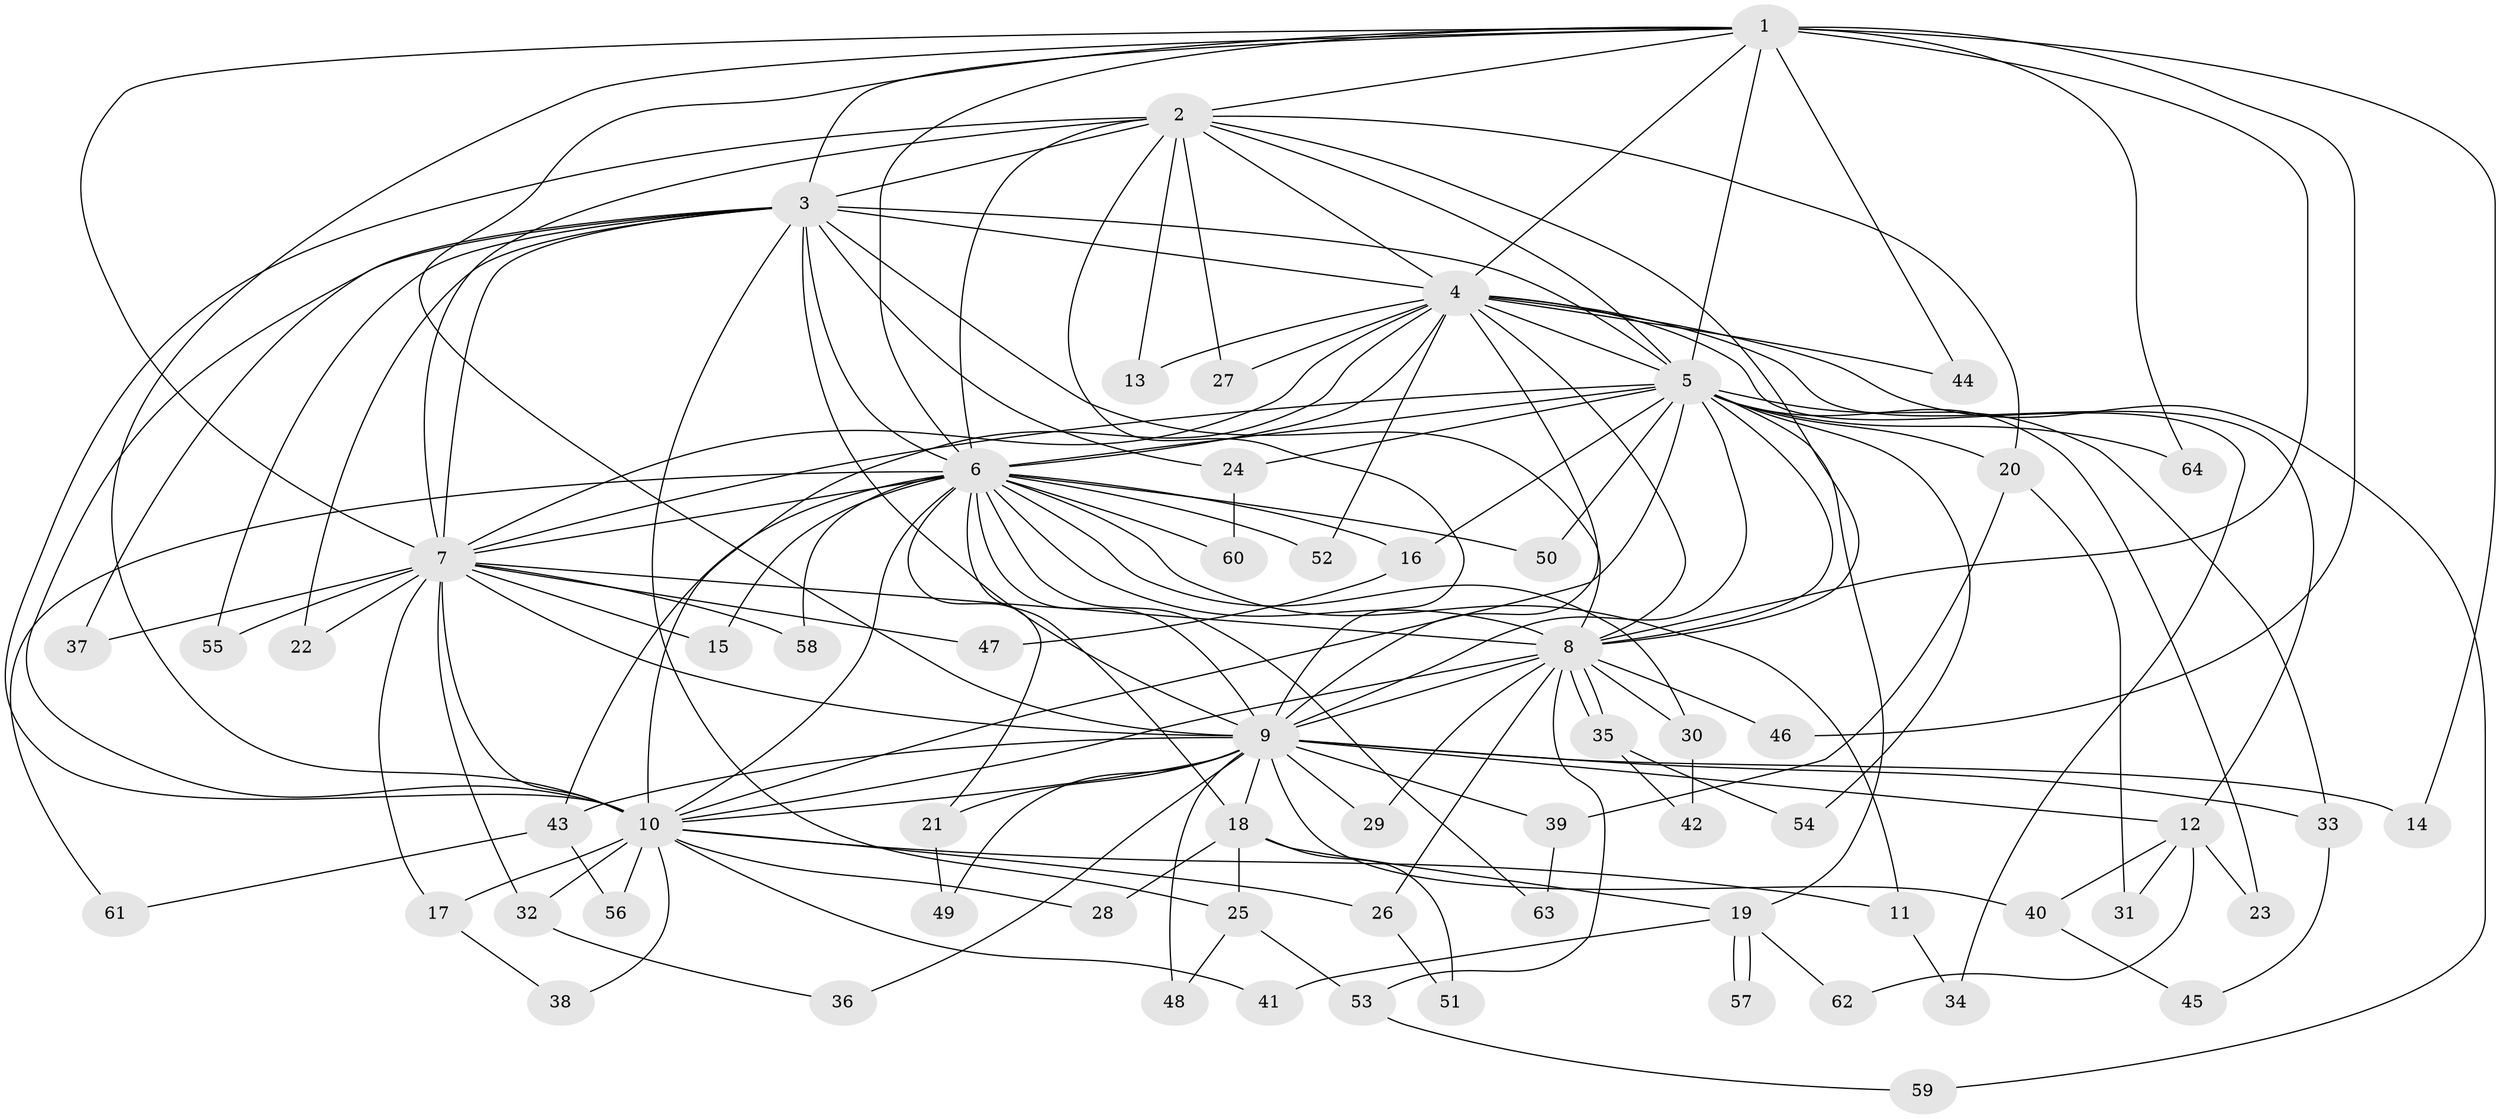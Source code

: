// coarse degree distribution, {18: 0.05263157894736842, 12: 0.02631578947368421, 14: 0.02631578947368421, 15: 0.02631578947368421, 2: 0.4473684210526316, 6: 0.05263157894736842, 3: 0.23684210526315788, 4: 0.07894736842105263, 1: 0.05263157894736842}
// Generated by graph-tools (version 1.1) at 2025/17/03/04/25 18:17:20]
// undirected, 64 vertices, 153 edges
graph export_dot {
graph [start="1"]
  node [color=gray90,style=filled];
  1;
  2;
  3;
  4;
  5;
  6;
  7;
  8;
  9;
  10;
  11;
  12;
  13;
  14;
  15;
  16;
  17;
  18;
  19;
  20;
  21;
  22;
  23;
  24;
  25;
  26;
  27;
  28;
  29;
  30;
  31;
  32;
  33;
  34;
  35;
  36;
  37;
  38;
  39;
  40;
  41;
  42;
  43;
  44;
  45;
  46;
  47;
  48;
  49;
  50;
  51;
  52;
  53;
  54;
  55;
  56;
  57;
  58;
  59;
  60;
  61;
  62;
  63;
  64;
  1 -- 2;
  1 -- 3;
  1 -- 4;
  1 -- 5;
  1 -- 6;
  1 -- 7;
  1 -- 8;
  1 -- 9;
  1 -- 10;
  1 -- 14;
  1 -- 44;
  1 -- 46;
  1 -- 64;
  2 -- 3;
  2 -- 4;
  2 -- 5;
  2 -- 6;
  2 -- 7;
  2 -- 8;
  2 -- 9;
  2 -- 10;
  2 -- 13;
  2 -- 20;
  2 -- 27;
  3 -- 4;
  3 -- 5;
  3 -- 6;
  3 -- 7;
  3 -- 8;
  3 -- 9;
  3 -- 10;
  3 -- 22;
  3 -- 24;
  3 -- 25;
  3 -- 37;
  3 -- 55;
  4 -- 5;
  4 -- 6;
  4 -- 7;
  4 -- 8;
  4 -- 9;
  4 -- 10;
  4 -- 12;
  4 -- 13;
  4 -- 27;
  4 -- 34;
  4 -- 44;
  4 -- 52;
  4 -- 59;
  5 -- 6;
  5 -- 7;
  5 -- 8;
  5 -- 9;
  5 -- 10;
  5 -- 16;
  5 -- 19;
  5 -- 20;
  5 -- 23;
  5 -- 24;
  5 -- 33;
  5 -- 50;
  5 -- 54;
  5 -- 64;
  6 -- 7;
  6 -- 8;
  6 -- 9;
  6 -- 10;
  6 -- 11;
  6 -- 15;
  6 -- 16;
  6 -- 18;
  6 -- 21;
  6 -- 30;
  6 -- 43;
  6 -- 50;
  6 -- 52;
  6 -- 58;
  6 -- 60;
  6 -- 61;
  6 -- 63;
  7 -- 8;
  7 -- 9;
  7 -- 10;
  7 -- 15;
  7 -- 17;
  7 -- 22;
  7 -- 32;
  7 -- 37;
  7 -- 47;
  7 -- 55;
  7 -- 58;
  8 -- 9;
  8 -- 10;
  8 -- 26;
  8 -- 29;
  8 -- 30;
  8 -- 35;
  8 -- 35;
  8 -- 46;
  8 -- 53;
  9 -- 10;
  9 -- 12;
  9 -- 14;
  9 -- 18;
  9 -- 21;
  9 -- 29;
  9 -- 33;
  9 -- 36;
  9 -- 39;
  9 -- 40;
  9 -- 43;
  9 -- 48;
  9 -- 49;
  10 -- 11;
  10 -- 17;
  10 -- 26;
  10 -- 28;
  10 -- 32;
  10 -- 38;
  10 -- 41;
  10 -- 56;
  11 -- 34;
  12 -- 23;
  12 -- 31;
  12 -- 40;
  12 -- 62;
  16 -- 47;
  17 -- 38;
  18 -- 19;
  18 -- 25;
  18 -- 28;
  18 -- 51;
  19 -- 41;
  19 -- 57;
  19 -- 57;
  19 -- 62;
  20 -- 31;
  20 -- 39;
  21 -- 49;
  24 -- 60;
  25 -- 48;
  25 -- 53;
  26 -- 51;
  30 -- 42;
  32 -- 36;
  33 -- 45;
  35 -- 42;
  35 -- 54;
  39 -- 63;
  40 -- 45;
  43 -- 56;
  43 -- 61;
  53 -- 59;
}
